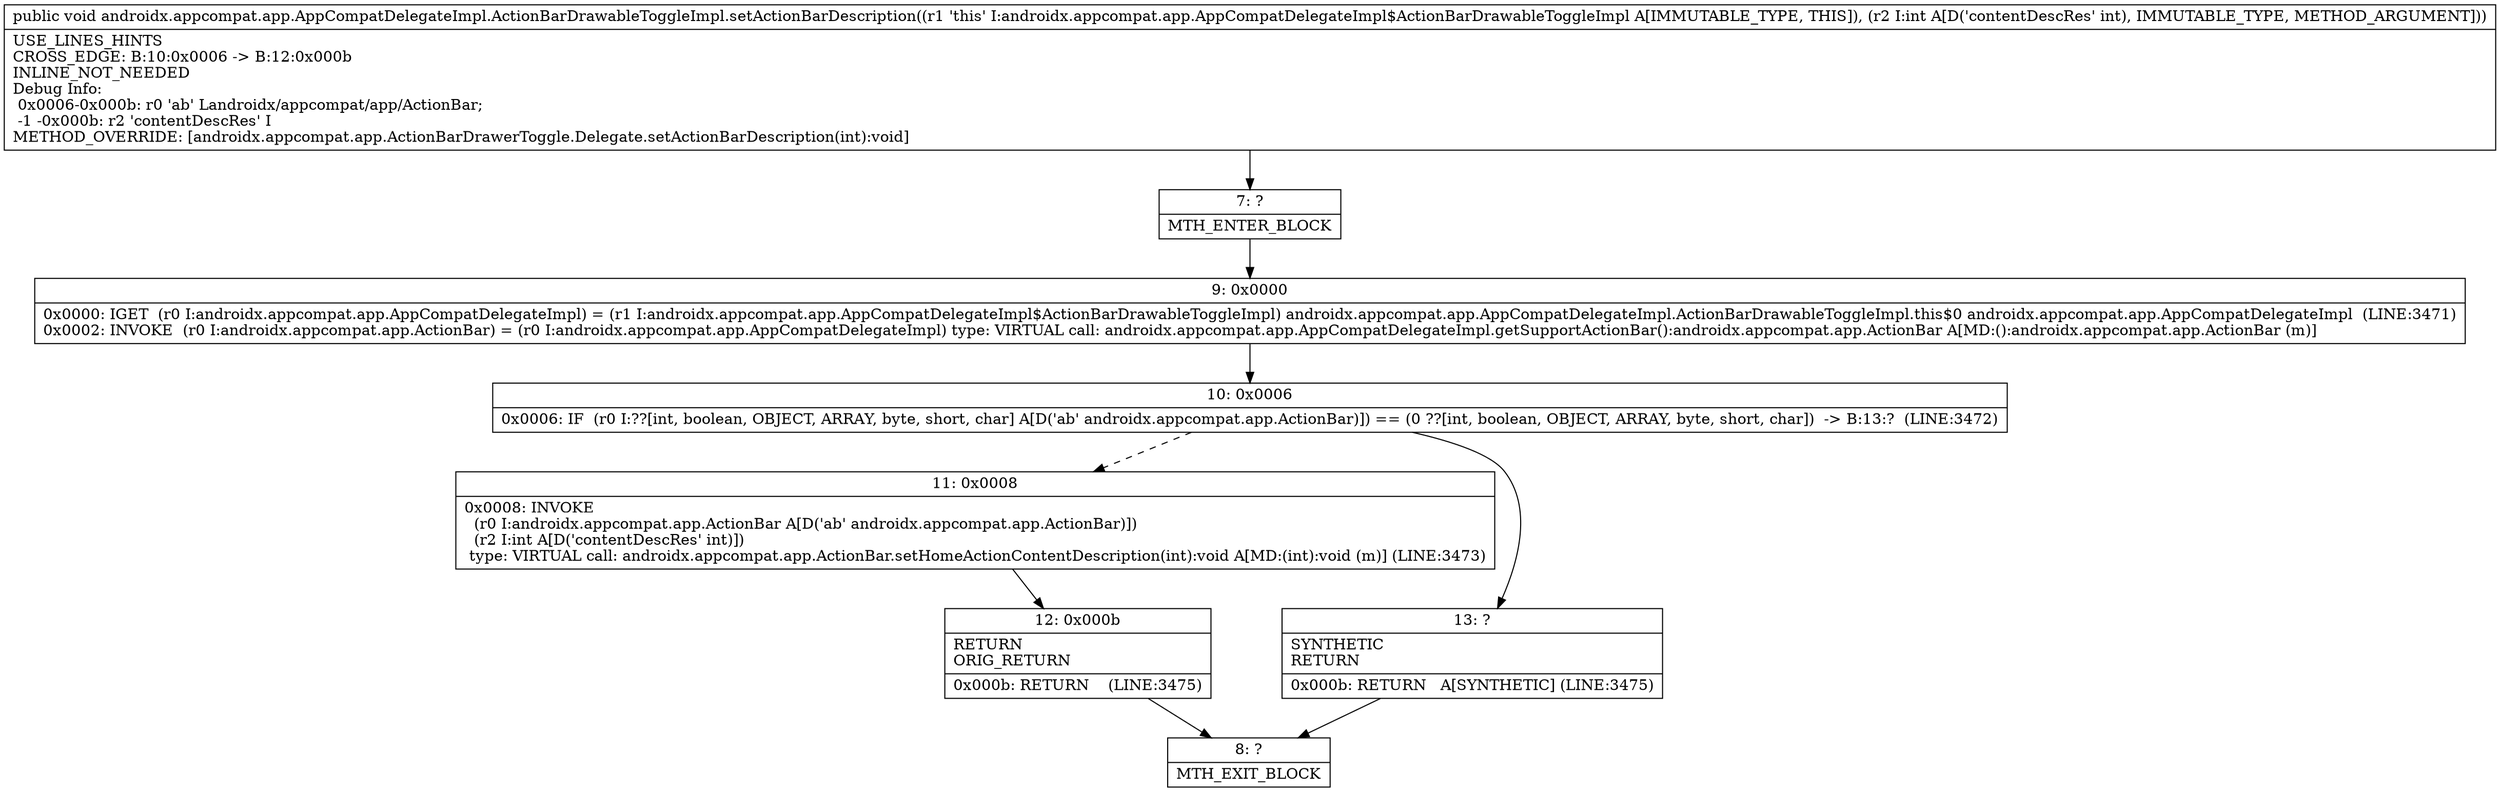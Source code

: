 digraph "CFG forandroidx.appcompat.app.AppCompatDelegateImpl.ActionBarDrawableToggleImpl.setActionBarDescription(I)V" {
Node_7 [shape=record,label="{7\:\ ?|MTH_ENTER_BLOCK\l}"];
Node_9 [shape=record,label="{9\:\ 0x0000|0x0000: IGET  (r0 I:androidx.appcompat.app.AppCompatDelegateImpl) = (r1 I:androidx.appcompat.app.AppCompatDelegateImpl$ActionBarDrawableToggleImpl) androidx.appcompat.app.AppCompatDelegateImpl.ActionBarDrawableToggleImpl.this$0 androidx.appcompat.app.AppCompatDelegateImpl  (LINE:3471)\l0x0002: INVOKE  (r0 I:androidx.appcompat.app.ActionBar) = (r0 I:androidx.appcompat.app.AppCompatDelegateImpl) type: VIRTUAL call: androidx.appcompat.app.AppCompatDelegateImpl.getSupportActionBar():androidx.appcompat.app.ActionBar A[MD:():androidx.appcompat.app.ActionBar (m)]\l}"];
Node_10 [shape=record,label="{10\:\ 0x0006|0x0006: IF  (r0 I:??[int, boolean, OBJECT, ARRAY, byte, short, char] A[D('ab' androidx.appcompat.app.ActionBar)]) == (0 ??[int, boolean, OBJECT, ARRAY, byte, short, char])  \-\> B:13:?  (LINE:3472)\l}"];
Node_11 [shape=record,label="{11\:\ 0x0008|0x0008: INVOKE  \l  (r0 I:androidx.appcompat.app.ActionBar A[D('ab' androidx.appcompat.app.ActionBar)])\l  (r2 I:int A[D('contentDescRes' int)])\l type: VIRTUAL call: androidx.appcompat.app.ActionBar.setHomeActionContentDescription(int):void A[MD:(int):void (m)] (LINE:3473)\l}"];
Node_12 [shape=record,label="{12\:\ 0x000b|RETURN\lORIG_RETURN\l|0x000b: RETURN    (LINE:3475)\l}"];
Node_8 [shape=record,label="{8\:\ ?|MTH_EXIT_BLOCK\l}"];
Node_13 [shape=record,label="{13\:\ ?|SYNTHETIC\lRETURN\l|0x000b: RETURN   A[SYNTHETIC] (LINE:3475)\l}"];
MethodNode[shape=record,label="{public void androidx.appcompat.app.AppCompatDelegateImpl.ActionBarDrawableToggleImpl.setActionBarDescription((r1 'this' I:androidx.appcompat.app.AppCompatDelegateImpl$ActionBarDrawableToggleImpl A[IMMUTABLE_TYPE, THIS]), (r2 I:int A[D('contentDescRes' int), IMMUTABLE_TYPE, METHOD_ARGUMENT]))  | USE_LINES_HINTS\lCROSS_EDGE: B:10:0x0006 \-\> B:12:0x000b\lINLINE_NOT_NEEDED\lDebug Info:\l  0x0006\-0x000b: r0 'ab' Landroidx\/appcompat\/app\/ActionBar;\l  \-1 \-0x000b: r2 'contentDescRes' I\lMETHOD_OVERRIDE: [androidx.appcompat.app.ActionBarDrawerToggle.Delegate.setActionBarDescription(int):void]\l}"];
MethodNode -> Node_7;Node_7 -> Node_9;
Node_9 -> Node_10;
Node_10 -> Node_11[style=dashed];
Node_10 -> Node_13;
Node_11 -> Node_12;
Node_12 -> Node_8;
Node_13 -> Node_8;
}

